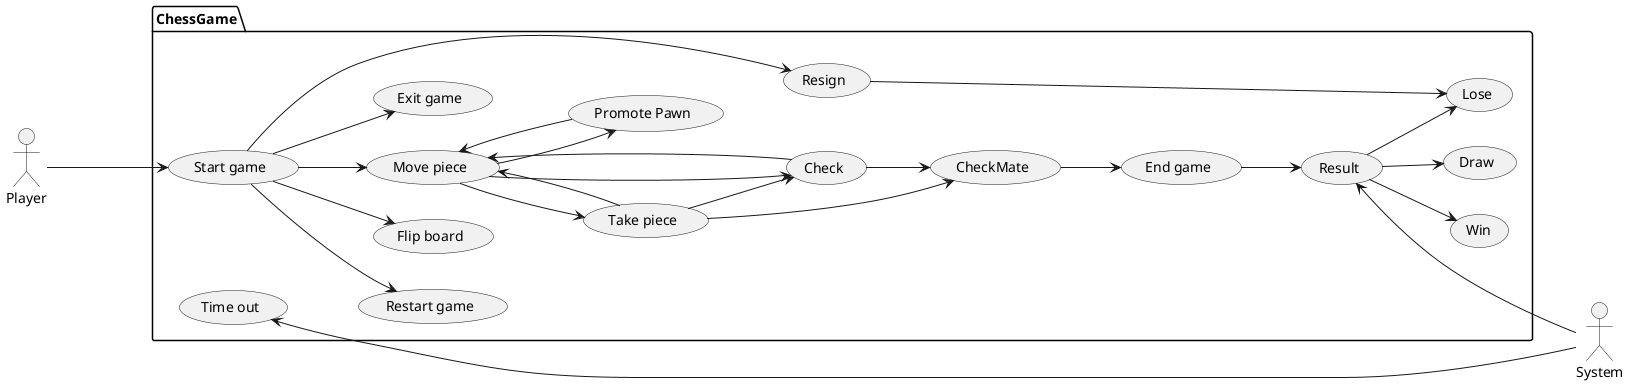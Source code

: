 @startuml chess

left to right direction
actor Player as player
actor System as system

package ChessGame {
    usecase (Start game) as start
    usecase (End game) as end
    usecase (Restart game) as restart
    usecase (Flip board) as flip
    usecase (Move piece) as move
    usecase (Exit game) as exit
    usecase (Draw) as draw
    usecase (Win) as win
    usecase (Lose) as lose
    usecase (Result) as result
    usecase (Promote Pawn) as promote
    usecase (Take piece) as take
    usecase (Check) as check
    usecase (CheckMate) as mate
    usecase (Resign) as resign
    usecase (Time out) as time
}

player ---> start
start --> restart
start --> flip
start --> move
start --> exit
start --> resign
move --> check
move --> promote
move --> take
promote --> move
take --> check
take --> move
take --> mate
check --> mate
check --> move
mate --> end
end --> result
result --> draw
result --> win
result --> lose
resign --> lose
result <--- system
time <-- system

@enduml